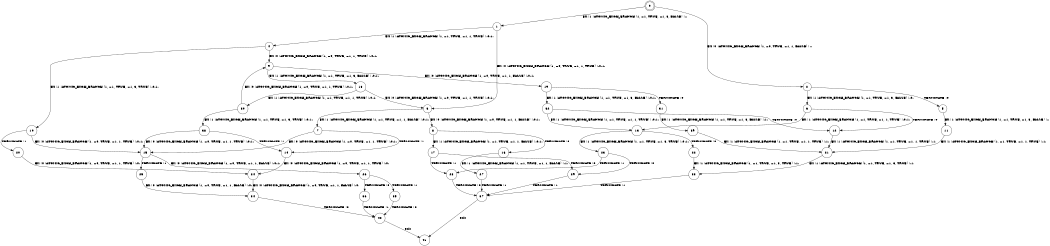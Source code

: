 digraph BCG {
size = "7, 10.5";
center = TRUE;
node [shape = circle];
0 [peripheries = 2];
0 -> 1 [label = "EX !1 !ATOMIC_EXCH_BRANCH (1, +1, TRUE, +1, 3, FALSE) !::"];
0 -> 2 [label = "EX !0 !ATOMIC_EXCH_BRANCH (1, +0, TRUE, +1, 1, FALSE) !::"];
1 -> 3 [label = "EX !0 !ATOMIC_EXCH_BRANCH (1, +0, TRUE, +1, 1, TRUE) !:0:1:"];
1 -> 4 [label = "EX !1 !ATOMIC_EXCH_BRANCH (1, +1, TRUE, +1, 1, TRUE) !:0:1:"];
2 -> 5 [label = "TERMINATE !0"];
2 -> 6 [label = "EX !1 !ATOMIC_EXCH_BRANCH (1, +1, TRUE, +1, 3, FALSE) !:0:"];
3 -> 7 [label = "EX !1 !ATOMIC_EXCH_BRANCH (1, +1, TRUE, +1, 1, FALSE) !:0:1:"];
3 -> 8 [label = "EX !0 !ATOMIC_EXCH_BRANCH (1, +0, TRUE, +1, 1, FALSE) !:0:1:"];
4 -> 9 [label = "EX !0 !ATOMIC_EXCH_BRANCH (1, +0, TRUE, +1, 1, TRUE) !:0:1:"];
4 -> 10 [label = "EX !1 !ATOMIC_EXCH_BRANCH (1, +1, TRUE, +1, 3, TRUE) !:0:1:"];
5 -> 11 [label = "EX !1 !ATOMIC_EXCH_BRANCH (1, +1, TRUE, +1, 3, FALSE) !::"];
6 -> 12 [label = "TERMINATE !0"];
6 -> 13 [label = "EX !1 !ATOMIC_EXCH_BRANCH (1, +1, TRUE, +1, 1, TRUE) !:0:1:"];
7 -> 14 [label = "TERMINATE !1"];
7 -> 15 [label = "EX !0 !ATOMIC_EXCH_BRANCH (1, +0, TRUE, +1, 1, TRUE) !:0:1:"];
8 -> 16 [label = "TERMINATE !0"];
8 -> 17 [label = "EX !1 !ATOMIC_EXCH_BRANCH (1, +1, TRUE, +1, 1, FALSE) !:0:1:"];
9 -> 18 [label = "EX !1 !ATOMIC_EXCH_BRANCH (1, +1, TRUE, +1, 3, FALSE) !:0:1:"];
9 -> 19 [label = "EX !0 !ATOMIC_EXCH_BRANCH (1, +0, TRUE, +1, 1, FALSE) !:0:1:"];
10 -> 20 [label = "TERMINATE !1"];
10 -> 15 [label = "EX !0 !ATOMIC_EXCH_BRANCH (1, +0, TRUE, +1, 1, TRUE) !:0:1:"];
11 -> 21 [label = "EX !1 !ATOMIC_EXCH_BRANCH (1, +1, TRUE, +1, 1, TRUE) !:1:"];
12 -> 21 [label = "EX !1 !ATOMIC_EXCH_BRANCH (1, +1, TRUE, +1, 1, TRUE) !:1:"];
13 -> 22 [label = "TERMINATE !0"];
13 -> 23 [label = "EX !1 !ATOMIC_EXCH_BRANCH (1, +1, TRUE, +1, 3, TRUE) !:0:1:"];
14 -> 24 [label = "EX !0 !ATOMIC_EXCH_BRANCH (1, +0, TRUE, +1, 1, TRUE) !:0:"];
15 -> 25 [label = "TERMINATE !1"];
15 -> 26 [label = "EX !0 !ATOMIC_EXCH_BRANCH (1, +0, TRUE, +1, 1, FALSE) !:0:1:"];
16 -> 27 [label = "EX !1 !ATOMIC_EXCH_BRANCH (1, +1, TRUE, +1, 1, FALSE) !:1:"];
17 -> 28 [label = "TERMINATE !1"];
17 -> 29 [label = "TERMINATE !0"];
18 -> 30 [label = "EX !1 !ATOMIC_EXCH_BRANCH (1, +1, TRUE, +1, 1, TRUE) !:0:1:"];
18 -> 3 [label = "EX !0 !ATOMIC_EXCH_BRANCH (1, +0, TRUE, +1, 1, TRUE) !:0:1:"];
19 -> 31 [label = "TERMINATE !0"];
19 -> 32 [label = "EX !1 !ATOMIC_EXCH_BRANCH (1, +1, TRUE, +1, 3, FALSE) !:0:1:"];
20 -> 24 [label = "EX !0 !ATOMIC_EXCH_BRANCH (1, +0, TRUE, +1, 1, TRUE) !:0:"];
21 -> 33 [label = "EX !1 !ATOMIC_EXCH_BRANCH (1, +1, TRUE, +1, 3, TRUE) !:1:"];
22 -> 33 [label = "EX !1 !ATOMIC_EXCH_BRANCH (1, +1, TRUE, +1, 3, TRUE) !:1:"];
23 -> 28 [label = "TERMINATE !1"];
23 -> 29 [label = "TERMINATE !0"];
24 -> 34 [label = "EX !0 !ATOMIC_EXCH_BRANCH (1, +0, TRUE, +1, 1, FALSE) !:0:"];
25 -> 34 [label = "EX !0 !ATOMIC_EXCH_BRANCH (1, +0, TRUE, +1, 1, FALSE) !:0:"];
26 -> 35 [label = "TERMINATE !1"];
26 -> 36 [label = "TERMINATE !0"];
27 -> 37 [label = "TERMINATE !1"];
28 -> 37 [label = "TERMINATE !0"];
29 -> 37 [label = "TERMINATE !1"];
30 -> 38 [label = "EX !1 !ATOMIC_EXCH_BRANCH (1, +1, TRUE, +1, 3, TRUE) !:0:1:"];
30 -> 9 [label = "EX !0 !ATOMIC_EXCH_BRANCH (1, +0, TRUE, +1, 1, TRUE) !:0:1:"];
31 -> 39 [label = "EX !1 !ATOMIC_EXCH_BRANCH (1, +1, TRUE, +1, 3, FALSE) !:1:"];
32 -> 12 [label = "TERMINATE !0"];
32 -> 13 [label = "EX !1 !ATOMIC_EXCH_BRANCH (1, +1, TRUE, +1, 1, TRUE) !:0:1:"];
33 -> 37 [label = "TERMINATE !1"];
34 -> 40 [label = "TERMINATE !0"];
35 -> 40 [label = "TERMINATE !0"];
36 -> 40 [label = "TERMINATE !1"];
37 -> 41 [label = "exit"];
38 -> 14 [label = "TERMINATE !1"];
38 -> 15 [label = "EX !0 !ATOMIC_EXCH_BRANCH (1, +0, TRUE, +1, 1, TRUE) !:0:1:"];
39 -> 21 [label = "EX !1 !ATOMIC_EXCH_BRANCH (1, +1, TRUE, +1, 1, TRUE) !:1:"];
40 -> 41 [label = "exit"];
}
